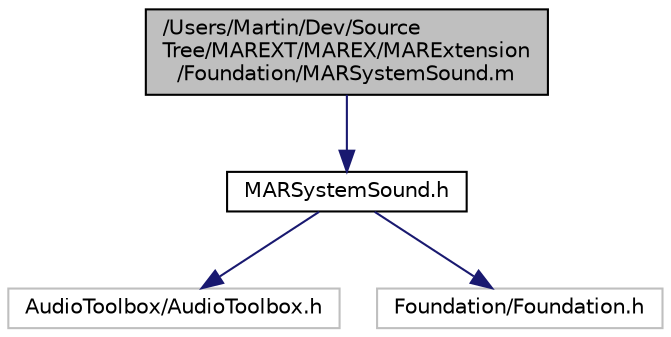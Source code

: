 digraph "/Users/Martin/Dev/SourceTree/MAREXT/MAREX/MARExtension/Foundation/MARSystemSound.m"
{
  edge [fontname="Helvetica",fontsize="10",labelfontname="Helvetica",labelfontsize="10"];
  node [fontname="Helvetica",fontsize="10",shape=record];
  Node0 [label="/Users/Martin/Dev/Source\lTree/MAREXT/MAREX/MARExtension\l/Foundation/MARSystemSound.m",height=0.2,width=0.4,color="black", fillcolor="grey75", style="filled", fontcolor="black"];
  Node0 -> Node1 [color="midnightblue",fontsize="10",style="solid",fontname="Helvetica"];
  Node1 [label="MARSystemSound.h",height=0.2,width=0.4,color="black", fillcolor="white", style="filled",URL="$_m_a_r_system_sound_8h.html"];
  Node1 -> Node2 [color="midnightblue",fontsize="10",style="solid",fontname="Helvetica"];
  Node2 [label="AudioToolbox/AudioToolbox.h",height=0.2,width=0.4,color="grey75", fillcolor="white", style="filled"];
  Node1 -> Node3 [color="midnightblue",fontsize="10",style="solid",fontname="Helvetica"];
  Node3 [label="Foundation/Foundation.h",height=0.2,width=0.4,color="grey75", fillcolor="white", style="filled"];
}
